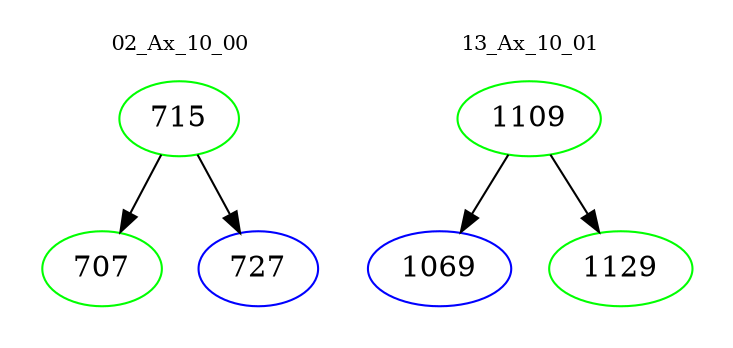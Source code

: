 digraph{
subgraph cluster_0 {
color = white
label = "02_Ax_10_00";
fontsize=10;
T0_715 [label="715", color="green"]
T0_715 -> T0_707 [color="black"]
T0_707 [label="707", color="green"]
T0_715 -> T0_727 [color="black"]
T0_727 [label="727", color="blue"]
}
subgraph cluster_1 {
color = white
label = "13_Ax_10_01";
fontsize=10;
T1_1109 [label="1109", color="green"]
T1_1109 -> T1_1069 [color="black"]
T1_1069 [label="1069", color="blue"]
T1_1109 -> T1_1129 [color="black"]
T1_1129 [label="1129", color="green"]
}
}
